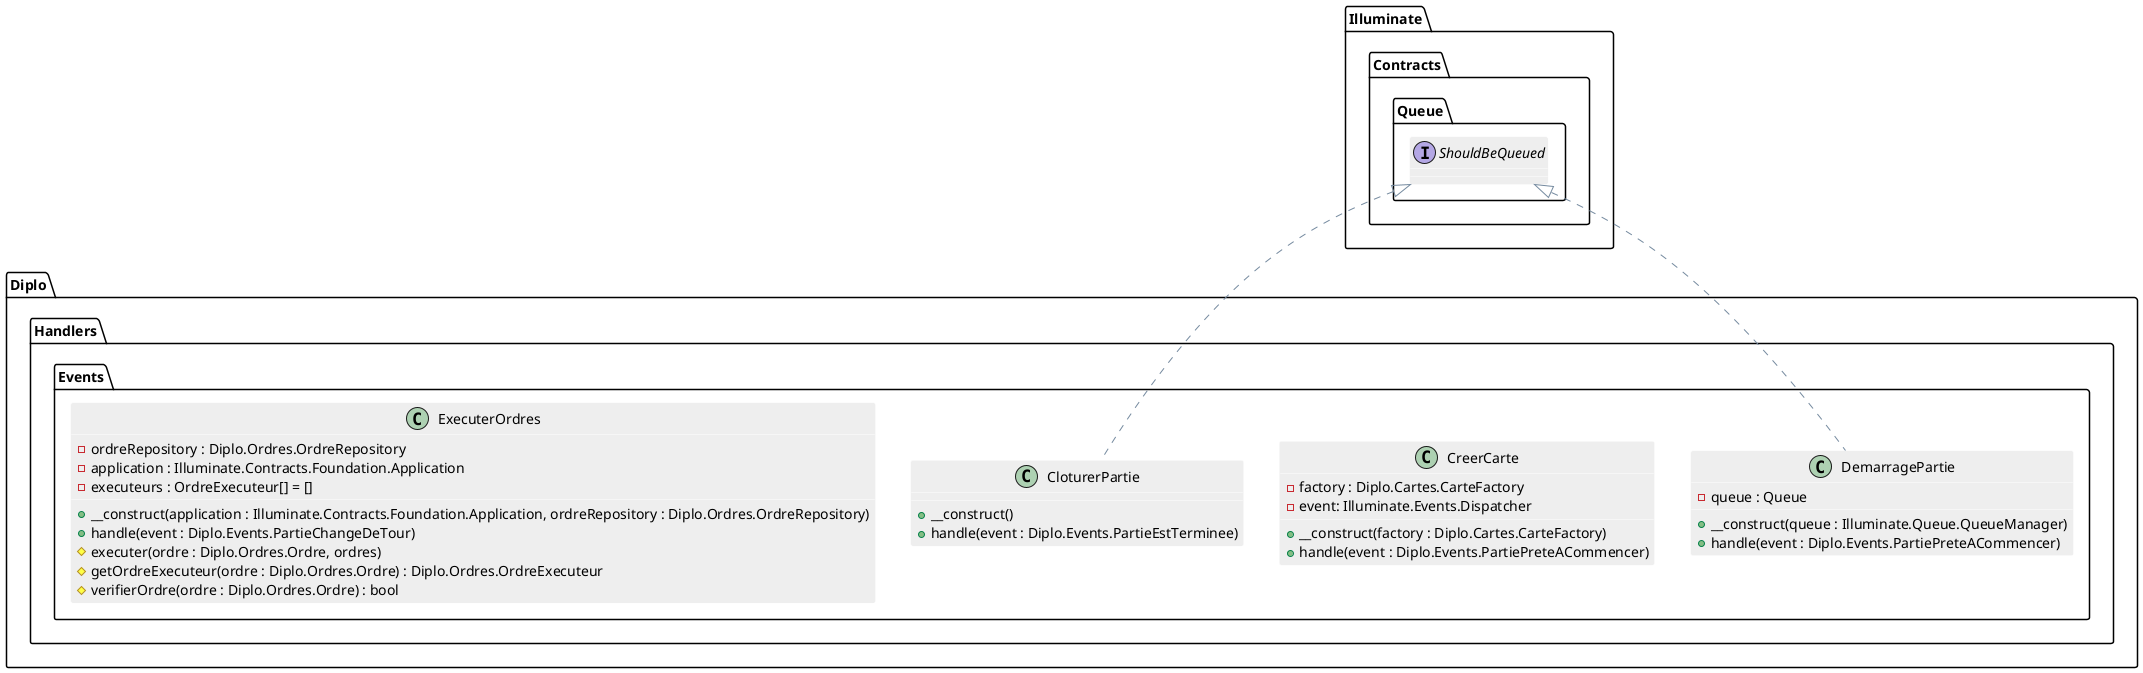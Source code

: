 @startuml

skinparam shadowing false
skinparam stereotypeCBackgroundColor #5B9BD5
' skinparam backgroundColor transparent

skinparam note {
  BackgroundColor #73AE42
  BorderColor #6CA43E
  FontColor white
}

skinparam class {
  BackgroundColor #EEEEEE
  ArrowColor #758A9F
  BorderColor #FFFFFF
}

skinparam sequence {
  ArrowColor #6CA43E

  LifeLineBorderColor #6CA43E
  LifeLineBackgroundColor #73AE42

  ParticipantBorderColor #2E75B5
  ParticipantBackgroundColor #5B9BD5

  ActorBorderColor #2E75B5
  ActorBackgroundColor #5B9BD5

  BoxLineColor #A5A5A5
}

skinparam state {
  BackgroundColor #EEEEEE
  ArrowColor #758A9F
  BorderColor #9E9E9E
}

skinparam usecase {
  BackgroundColor #EEEEEE
  BorderColor #9E9E9E

  ArrowColor #6CA43E
  ActorBorderColor #6CA43E
}

skinparam component {
  BackgroundColor #EEEEEE
  ArrowColor #758A9F
  BorderColor #9E9E9E
}

skinparam node {
  BackgroundColor #FFFFFF
  ArrowColor #758A9F
  BorderColor #9E9E9E
}

skinparam database {
  BackgroundColor #EEEEEE
  ArrowColor #758A9F
  BorderColor #9E9E9E
}
class Diplo.Handlers.Events.DemarragePartie {
    -queue : Queue
    +__construct(queue : Illuminate.Queue.QueueManager)
    +handle(event : Diplo.Events.PartiePreteACommencer)
}
class Diplo.Handlers.Events.DemarragePartie implements Illuminate.Contracts.Queue.ShouldBeQueued
class Diplo.Handlers.Events.CreerCarte {
    -factory : Diplo.Cartes.CarteFactory
    -event: Illuminate.Events.Dispatcher
    +__construct(factory : Diplo.Cartes.CarteFactory)
    +handle(event : Diplo.Events.PartiePreteACommencer)
}
class Diplo.Handlers.Events.CloturerPartie {
    +__construct()
    +handle(event : Diplo.Events.PartieEstTerminee)
}
class Diplo.Handlers.Events.CloturerPartie implements Illuminate.Contracts.Queue.ShouldBeQueued
class Diplo.Handlers.Events.ExecuterOrdres {
    -ordreRepository : Diplo.Ordres.OrdreRepository
    -application : Illuminate.Contracts.Foundation.Application
    -executeurs : OrdreExecuteur[] = []
    +__construct(application : Illuminate.Contracts.Foundation.Application, ordreRepository : Diplo.Ordres.OrdreRepository)
    +handle(event : Diplo.Events.PartieChangeDeTour)
    #executer(ordre : Diplo.Ordres.Ordre, ordres)
    #getOrdreExecuteur(ordre : Diplo.Ordres.Ordre) : Diplo.Ordres.OrdreExecuteur
    #verifierOrdre(ordre : Diplo.Ordres.Ordre) : bool
}
@enduml
